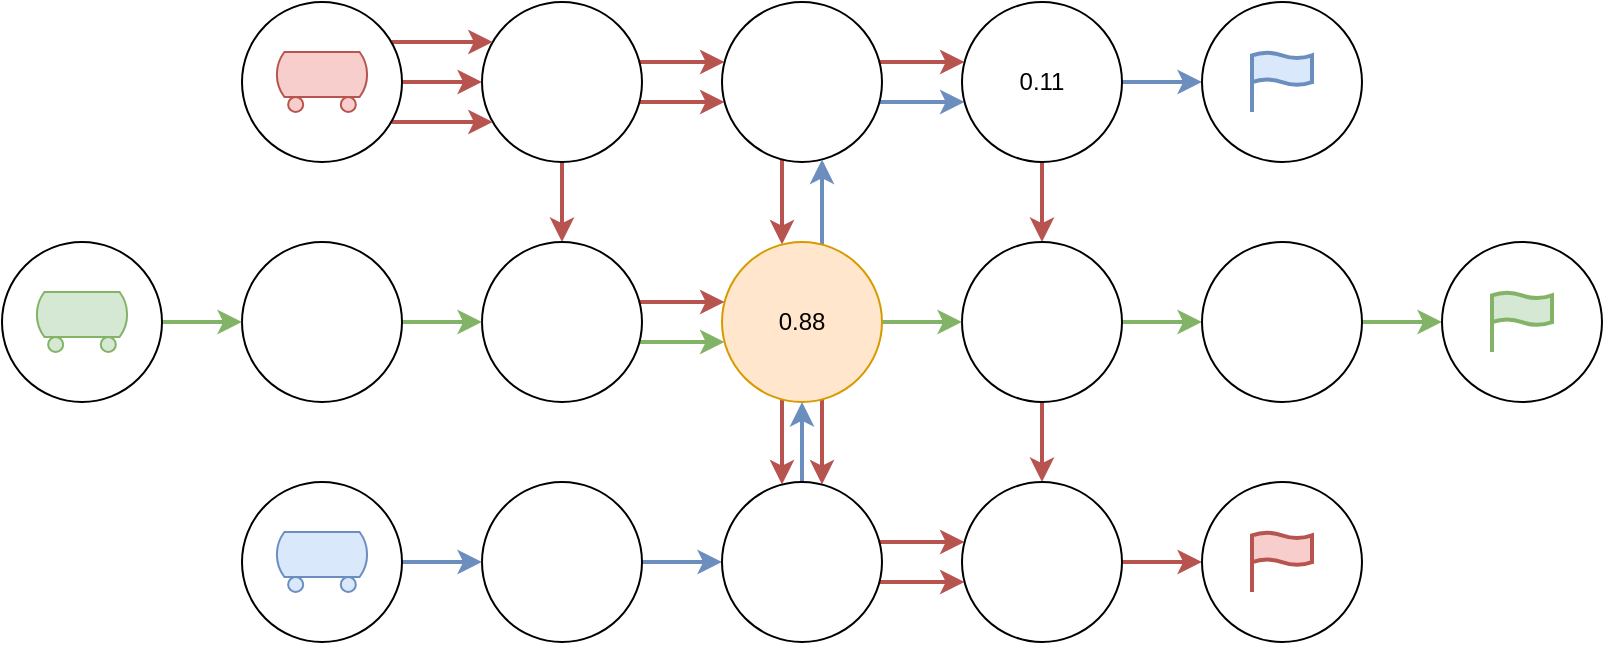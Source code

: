 <mxfile version="20.3.0" type="device"><diagram id="VApJg41OSYqT3mNRTLiW" name="Page-1"><mxGraphModel dx="1422" dy="905" grid="1" gridSize="10" guides="1" tooltips="1" connect="1" arrows="1" fold="1" page="1" pageScale="1" pageWidth="827" pageHeight="1169" math="0" shadow="0"><root><mxCell id="0"/><mxCell id="1" parent="0"/><mxCell id="HZQaFSu9RsTNw6BSJjp1-1" value="" style="edgeStyle=orthogonalEdgeStyle;rounded=0;orthogonalLoop=1;jettySize=auto;html=1;strokeWidth=2;fillColor=#f8cecc;strokeColor=#b85450;" parent="1" source="HZQaFSu9RsTNw6BSJjp1-4" target="HZQaFSu9RsTNw6BSJjp1-19" edge="1"><mxGeometry relative="1" as="geometry"/></mxCell><mxCell id="HZQaFSu9RsTNw6BSJjp1-2" value="" style="edgeStyle=orthogonalEdgeStyle;rounded=0;orthogonalLoop=1;jettySize=auto;html=1;strokeWidth=2;fillColor=#f8cecc;strokeColor=#b85450;" parent="1" source="HZQaFSu9RsTNw6BSJjp1-4" target="HZQaFSu9RsTNw6BSJjp1-8" edge="1"><mxGeometry relative="1" as="geometry"><Array as="points"><mxPoint x="380" y="570"/><mxPoint x="380" y="570"/></Array></mxGeometry></mxCell><mxCell id="HZQaFSu9RsTNw6BSJjp1-3" value="" style="edgeStyle=orthogonalEdgeStyle;rounded=0;orthogonalLoop=1;jettySize=auto;html=1;strokeWidth=2;fillColor=#f8cecc;strokeColor=#b85450;" parent="1" source="HZQaFSu9RsTNw6BSJjp1-4" target="HZQaFSu9RsTNw6BSJjp1-8" edge="1"><mxGeometry relative="1" as="geometry"><Array as="points"><mxPoint x="380" y="550"/><mxPoint x="380" y="550"/></Array></mxGeometry></mxCell><mxCell id="HZQaFSu9RsTNw6BSJjp1-4" value="" style="ellipse;whiteSpace=wrap;html=1;aspect=fixed;" parent="1" vertex="1"><mxGeometry x="280" y="520" width="80" height="80" as="geometry"/></mxCell><mxCell id="HZQaFSu9RsTNw6BSJjp1-5" value="" style="edgeStyle=orthogonalEdgeStyle;rounded=0;orthogonalLoop=1;jettySize=auto;html=1;strokeWidth=2;fillColor=#f8cecc;strokeColor=#b85450;" parent="1" source="HZQaFSu9RsTNw6BSJjp1-8" target="HZQaFSu9RsTNw6BSJjp1-17" edge="1"><mxGeometry relative="1" as="geometry"><Array as="points"><mxPoint x="430" y="610"/><mxPoint x="430" y="610"/></Array></mxGeometry></mxCell><mxCell id="HZQaFSu9RsTNw6BSJjp1-6" value="" style="edgeStyle=orthogonalEdgeStyle;rounded=0;orthogonalLoop=1;jettySize=auto;html=1;strokeWidth=2;fillColor=#f8cecc;strokeColor=#b85450;" parent="1" source="HZQaFSu9RsTNw6BSJjp1-8" target="HZQaFSu9RsTNw6BSJjp1-11" edge="1"><mxGeometry relative="1" as="geometry"><Array as="points"><mxPoint x="500" y="550"/><mxPoint x="500" y="550"/></Array></mxGeometry></mxCell><mxCell id="HZQaFSu9RsTNw6BSJjp1-7" value="" style="edgeStyle=orthogonalEdgeStyle;rounded=0;orthogonalLoop=1;jettySize=auto;html=1;strokeWidth=2;fillColor=#dae8fc;strokeColor=#6c8ebf;" parent="1" source="HZQaFSu9RsTNw6BSJjp1-8" target="HZQaFSu9RsTNw6BSJjp1-11" edge="1"><mxGeometry relative="1" as="geometry"><Array as="points"><mxPoint x="500" y="570"/><mxPoint x="500" y="570"/></Array></mxGeometry></mxCell><mxCell id="HZQaFSu9RsTNw6BSJjp1-8" value="" style="ellipse;whiteSpace=wrap;html=1;aspect=fixed;" parent="1" vertex="1"><mxGeometry x="400" y="520" width="80" height="80" as="geometry"/></mxCell><mxCell id="HZQaFSu9RsTNw6BSJjp1-9" value="" style="edgeStyle=orthogonalEdgeStyle;rounded=0;orthogonalLoop=1;jettySize=auto;html=1;strokeWidth=2;fillColor=#f8cecc;strokeColor=#b85450;" parent="1" source="HZQaFSu9RsTNw6BSJjp1-11" target="HZQaFSu9RsTNw6BSJjp1-13" edge="1"><mxGeometry relative="1" as="geometry"/></mxCell><mxCell id="HZQaFSu9RsTNw6BSJjp1-10" value="" style="edgeStyle=orthogonalEdgeStyle;rounded=0;orthogonalLoop=1;jettySize=auto;html=1;strokeWidth=2;fillColor=#dae8fc;strokeColor=#6c8ebf;" parent="1" source="HZQaFSu9RsTNw6BSJjp1-11" target="HZQaFSu9RsTNw6BSJjp1-37" edge="1"><mxGeometry relative="1" as="geometry"/></mxCell><mxCell id="HZQaFSu9RsTNw6BSJjp1-11" value="0.11" style="ellipse;whiteSpace=wrap;html=1;aspect=fixed;" parent="1" vertex="1"><mxGeometry x="520" y="520" width="80" height="80" as="geometry"/></mxCell><mxCell id="HZQaFSu9RsTNw6BSJjp1-12" value="" style="edgeStyle=orthogonalEdgeStyle;rounded=0;orthogonalLoop=1;jettySize=auto;html=1;strokeWidth=2;fillColor=#f8cecc;strokeColor=#b85450;" parent="1" source="HZQaFSu9RsTNw6BSJjp1-13" target="HZQaFSu9RsTNw6BSJjp1-27" edge="1"><mxGeometry relative="1" as="geometry"/></mxCell><mxCell id="HZQaFSu9RsTNw6BSJjp1-49" value="" style="edgeStyle=orthogonalEdgeStyle;rounded=0;orthogonalLoop=1;jettySize=auto;html=1;strokeWidth=2;fillColor=#d5e8d4;strokeColor=#82b366;" parent="1" source="HZQaFSu9RsTNw6BSJjp1-13" target="HZQaFSu9RsTNw6BSJjp1-43" edge="1"><mxGeometry relative="1" as="geometry"/></mxCell><mxCell id="HZQaFSu9RsTNw6BSJjp1-13" value="" style="ellipse;whiteSpace=wrap;html=1;aspect=fixed;" parent="1" vertex="1"><mxGeometry x="520" y="640" width="80" height="80" as="geometry"/></mxCell><mxCell id="HZQaFSu9RsTNw6BSJjp1-14" value="" style="edgeStyle=orthogonalEdgeStyle;rounded=0;orthogonalLoop=1;jettySize=auto;html=1;strokeWidth=2;fillColor=#f8cecc;strokeColor=#b85450;" parent="1" source="HZQaFSu9RsTNw6BSJjp1-17" target="HZQaFSu9RsTNw6BSJjp1-25" edge="1"><mxGeometry relative="1" as="geometry"><Array as="points"><mxPoint x="430" y="740"/><mxPoint x="430" y="740"/></Array></mxGeometry></mxCell><mxCell id="HZQaFSu9RsTNw6BSJjp1-15" value="" style="edgeStyle=orthogonalEdgeStyle;rounded=0;orthogonalLoop=1;jettySize=auto;html=1;strokeWidth=2;fillColor=#f8cecc;strokeColor=#b85450;" parent="1" source="HZQaFSu9RsTNw6BSJjp1-17" target="HZQaFSu9RsTNw6BSJjp1-25" edge="1"><mxGeometry relative="1" as="geometry"><Array as="points"><mxPoint x="450" y="750"/><mxPoint x="450" y="750"/></Array></mxGeometry></mxCell><mxCell id="HZQaFSu9RsTNw6BSJjp1-16" value="" style="edgeStyle=orthogonalEdgeStyle;rounded=0;orthogonalLoop=1;jettySize=auto;html=1;strokeWidth=2;fillColor=#dae8fc;strokeColor=#6c8ebf;" parent="1" source="HZQaFSu9RsTNw6BSJjp1-17" target="HZQaFSu9RsTNw6BSJjp1-8" edge="1"><mxGeometry relative="1" as="geometry"><Array as="points"><mxPoint x="450" y="620"/><mxPoint x="450" y="620"/></Array></mxGeometry></mxCell><mxCell id="HZQaFSu9RsTNw6BSJjp1-48" value="" style="edgeStyle=orthogonalEdgeStyle;rounded=0;orthogonalLoop=1;jettySize=auto;html=1;strokeWidth=2;fillColor=#d5e8d4;strokeColor=#82b366;" parent="1" source="HZQaFSu9RsTNw6BSJjp1-17" target="HZQaFSu9RsTNw6BSJjp1-13" edge="1"><mxGeometry relative="1" as="geometry"/></mxCell><mxCell id="HZQaFSu9RsTNw6BSJjp1-17" value="0.88" style="ellipse;whiteSpace=wrap;html=1;aspect=fixed;fillColor=#ffe6cc;strokeColor=#d79b00;" parent="1" vertex="1"><mxGeometry x="400" y="640" width="80" height="80" as="geometry"/></mxCell><mxCell id="HZQaFSu9RsTNw6BSJjp1-18" value="" style="edgeStyle=orthogonalEdgeStyle;rounded=0;orthogonalLoop=1;jettySize=auto;html=1;strokeWidth=2;fillColor=#f8cecc;strokeColor=#b85450;" parent="1" source="HZQaFSu9RsTNw6BSJjp1-19" target="HZQaFSu9RsTNw6BSJjp1-17" edge="1"><mxGeometry relative="1" as="geometry"><Array as="points"><mxPoint x="370" y="670"/><mxPoint x="370" y="670"/></Array></mxGeometry></mxCell><mxCell id="HZQaFSu9RsTNw6BSJjp1-47" value="" style="edgeStyle=orthogonalEdgeStyle;rounded=0;orthogonalLoop=1;jettySize=auto;html=1;strokeWidth=2;fillColor=#d5e8d4;strokeColor=#82b366;" parent="1" source="HZQaFSu9RsTNw6BSJjp1-19" target="HZQaFSu9RsTNw6BSJjp1-17" edge="1"><mxGeometry relative="1" as="geometry"><Array as="points"><mxPoint x="370" y="690"/><mxPoint x="370" y="690"/></Array></mxGeometry></mxCell><mxCell id="HZQaFSu9RsTNw6BSJjp1-19" value="" style="ellipse;whiteSpace=wrap;html=1;aspect=fixed;" parent="1" vertex="1"><mxGeometry x="280" y="640" width="80" height="80" as="geometry"/></mxCell><mxCell id="HZQaFSu9RsTNw6BSJjp1-20" value="" style="edgeStyle=orthogonalEdgeStyle;rounded=0;orthogonalLoop=1;jettySize=auto;html=1;strokeWidth=2;fillColor=#dae8fc;strokeColor=#6c8ebf;" parent="1" source="HZQaFSu9RsTNw6BSJjp1-21" target="HZQaFSu9RsTNw6BSJjp1-25" edge="1"><mxGeometry relative="1" as="geometry"/></mxCell><mxCell id="HZQaFSu9RsTNw6BSJjp1-21" value="" style="ellipse;whiteSpace=wrap;html=1;aspect=fixed;" parent="1" vertex="1"><mxGeometry x="280" y="760" width="80" height="80" as="geometry"/></mxCell><mxCell id="HZQaFSu9RsTNw6BSJjp1-22" value="" style="edgeStyle=orthogonalEdgeStyle;rounded=0;orthogonalLoop=1;jettySize=auto;html=1;strokeWidth=2;fillColor=#f8cecc;strokeColor=#b85450;" parent="1" source="HZQaFSu9RsTNw6BSJjp1-25" target="HZQaFSu9RsTNw6BSJjp1-27" edge="1"><mxGeometry relative="1" as="geometry"><Array as="points"><mxPoint x="490" y="810"/><mxPoint x="490" y="810"/></Array></mxGeometry></mxCell><mxCell id="HZQaFSu9RsTNw6BSJjp1-23" value="" style="edgeStyle=orthogonalEdgeStyle;rounded=0;orthogonalLoop=1;jettySize=auto;html=1;strokeWidth=2;fillColor=#f8cecc;strokeColor=#b85450;" parent="1" source="HZQaFSu9RsTNw6BSJjp1-25" target="HZQaFSu9RsTNw6BSJjp1-27" edge="1"><mxGeometry relative="1" as="geometry"><Array as="points"><mxPoint x="500" y="790"/><mxPoint x="500" y="790"/></Array></mxGeometry></mxCell><mxCell id="HZQaFSu9RsTNw6BSJjp1-24" value="" style="edgeStyle=orthogonalEdgeStyle;rounded=0;orthogonalLoop=1;jettySize=auto;html=1;strokeWidth=2;fillColor=#dae8fc;strokeColor=#6c8ebf;" parent="1" source="HZQaFSu9RsTNw6BSJjp1-25" target="HZQaFSu9RsTNw6BSJjp1-17" edge="1"><mxGeometry relative="1" as="geometry"/></mxCell><mxCell id="HZQaFSu9RsTNw6BSJjp1-25" value="" style="ellipse;whiteSpace=wrap;html=1;aspect=fixed;" parent="1" vertex="1"><mxGeometry x="400" y="760" width="80" height="80" as="geometry"/></mxCell><mxCell id="HZQaFSu9RsTNw6BSJjp1-26" value="" style="edgeStyle=orthogonalEdgeStyle;rounded=0;orthogonalLoop=1;jettySize=auto;html=1;strokeWidth=2;fillColor=#f8cecc;strokeColor=#b85450;" parent="1" source="HZQaFSu9RsTNw6BSJjp1-27" target="HZQaFSu9RsTNw6BSJjp1-32" edge="1"><mxGeometry relative="1" as="geometry"/></mxCell><mxCell id="HZQaFSu9RsTNw6BSJjp1-27" value="" style="ellipse;whiteSpace=wrap;html=1;aspect=fixed;" parent="1" vertex="1"><mxGeometry x="520" y="760" width="80" height="80" as="geometry"/></mxCell><mxCell id="HZQaFSu9RsTNw6BSJjp1-28" value="" style="edgeStyle=orthogonalEdgeStyle;rounded=0;orthogonalLoop=1;jettySize=auto;html=1;strokeWidth=2;fillColor=#f8cecc;strokeColor=#b85450;" parent="1" source="HZQaFSu9RsTNw6BSJjp1-31" target="HZQaFSu9RsTNw6BSJjp1-4" edge="1"><mxGeometry relative="1" as="geometry"><Array as="points"><mxPoint x="250" y="540"/><mxPoint x="250" y="540"/></Array></mxGeometry></mxCell><mxCell id="HZQaFSu9RsTNw6BSJjp1-29" value="" style="edgeStyle=orthogonalEdgeStyle;rounded=0;orthogonalLoop=1;jettySize=auto;html=1;strokeWidth=2;fillColor=#f8cecc;strokeColor=#b85450;" parent="1" source="HZQaFSu9RsTNw6BSJjp1-31" target="HZQaFSu9RsTNw6BSJjp1-4" edge="1"><mxGeometry relative="1" as="geometry"><Array as="points"><mxPoint x="250" y="580"/><mxPoint x="250" y="580"/></Array></mxGeometry></mxCell><mxCell id="HZQaFSu9RsTNw6BSJjp1-30" value="" style="edgeStyle=orthogonalEdgeStyle;rounded=0;orthogonalLoop=1;jettySize=auto;html=1;strokeWidth=2;fillColor=#f8cecc;strokeColor=#b85450;" parent="1" source="HZQaFSu9RsTNw6BSJjp1-31" target="HZQaFSu9RsTNw6BSJjp1-4" edge="1"><mxGeometry relative="1" as="geometry"/></mxCell><mxCell id="HZQaFSu9RsTNw6BSJjp1-31" value="" style="ellipse;whiteSpace=wrap;html=1;aspect=fixed;" parent="1" vertex="1"><mxGeometry x="160" y="520" width="80" height="80" as="geometry"/></mxCell><mxCell id="HZQaFSu9RsTNw6BSJjp1-32" value="" style="ellipse;whiteSpace=wrap;html=1;aspect=fixed;" parent="1" vertex="1"><mxGeometry x="640" y="760" width="80" height="80" as="geometry"/></mxCell><mxCell id="HZQaFSu9RsTNw6BSJjp1-33" value="" style="verticalLabelPosition=bottom;outlineConnect=0;align=center;dashed=0;html=1;verticalAlign=top;shape=mxgraph.pid.misc.tank_car,_tank_wagon;fillColor=#f8cecc;strokeColor=#b85450;" parent="1" vertex="1"><mxGeometry x="176.18" y="545" width="47.63" height="30" as="geometry"/></mxCell><mxCell id="HZQaFSu9RsTNw6BSJjp1-34" value="" style="html=1;verticalLabelPosition=bottom;align=center;labelBackgroundColor=#ffffff;verticalAlign=top;strokeWidth=2;strokeColor=#b85450;shadow=0;dashed=0;shape=mxgraph.ios7.icons.flag;fillColor=#f8cecc;" parent="1" vertex="1"><mxGeometry x="665" y="785" width="30" height="30" as="geometry"/></mxCell><mxCell id="HZQaFSu9RsTNw6BSJjp1-35" value="" style="edgeStyle=orthogonalEdgeStyle;rounded=0;orthogonalLoop=1;jettySize=auto;html=1;strokeWidth=2;fillColor=#dae8fc;strokeColor=#6c8ebf;" parent="1" source="HZQaFSu9RsTNw6BSJjp1-36" target="HZQaFSu9RsTNw6BSJjp1-21" edge="1"><mxGeometry relative="1" as="geometry"/></mxCell><mxCell id="HZQaFSu9RsTNw6BSJjp1-36" value="" style="ellipse;whiteSpace=wrap;html=1;aspect=fixed;" parent="1" vertex="1"><mxGeometry x="160" y="760" width="80" height="80" as="geometry"/></mxCell><mxCell id="HZQaFSu9RsTNw6BSJjp1-37" value="" style="ellipse;whiteSpace=wrap;html=1;aspect=fixed;" parent="1" vertex="1"><mxGeometry x="640" y="520" width="80" height="80" as="geometry"/></mxCell><mxCell id="HZQaFSu9RsTNw6BSJjp1-38" value="" style="verticalLabelPosition=bottom;outlineConnect=0;align=center;dashed=0;html=1;verticalAlign=top;shape=mxgraph.pid.misc.tank_car,_tank_wagon;fillColor=#dae8fc;strokeColor=#6c8ebf;" parent="1" vertex="1"><mxGeometry x="176.18" y="785" width="47.63" height="30" as="geometry"/></mxCell><mxCell id="HZQaFSu9RsTNw6BSJjp1-39" value="" style="html=1;verticalLabelPosition=bottom;align=center;labelBackgroundColor=#ffffff;verticalAlign=top;strokeWidth=2;strokeColor=#6c8ebf;shadow=0;dashed=0;shape=mxgraph.ios7.icons.flag;fillColor=#dae8fc;" parent="1" vertex="1"><mxGeometry x="665" y="545" width="30" height="30" as="geometry"/></mxCell><mxCell id="HZQaFSu9RsTNw6BSJjp1-46" value="" style="edgeStyle=orthogonalEdgeStyle;rounded=0;orthogonalLoop=1;jettySize=auto;html=1;strokeWidth=2;fillColor=#d5e8d4;strokeColor=#82b366;" parent="1" source="HZQaFSu9RsTNw6BSJjp1-40" target="HZQaFSu9RsTNw6BSJjp1-19" edge="1"><mxGeometry relative="1" as="geometry"/></mxCell><mxCell id="HZQaFSu9RsTNw6BSJjp1-40" value="" style="ellipse;whiteSpace=wrap;html=1;aspect=fixed;" parent="1" vertex="1"><mxGeometry x="160" y="640" width="80" height="80" as="geometry"/></mxCell><mxCell id="HZQaFSu9RsTNw6BSJjp1-41" value="" style="verticalLabelPosition=bottom;outlineConnect=0;align=center;dashed=0;html=1;verticalAlign=top;shape=mxgraph.pid.misc.tank_car,_tank_wagon;fillColor=#f8cecc;strokeColor=#b85450;" parent="1" vertex="1"><mxGeometry x="56.18" y="665" width="47.63" height="30" as="geometry"/></mxCell><mxCell id="HZQaFSu9RsTNw6BSJjp1-45" value="" style="edgeStyle=orthogonalEdgeStyle;rounded=0;orthogonalLoop=1;jettySize=auto;html=1;strokeWidth=2;fillColor=#d5e8d4;strokeColor=#82b366;" parent="1" source="HZQaFSu9RsTNw6BSJjp1-42" target="HZQaFSu9RsTNw6BSJjp1-40" edge="1"><mxGeometry relative="1" as="geometry"/></mxCell><mxCell id="HZQaFSu9RsTNw6BSJjp1-42" value="" style="ellipse;whiteSpace=wrap;html=1;aspect=fixed;" parent="1" vertex="1"><mxGeometry x="40" y="640" width="80" height="80" as="geometry"/></mxCell><mxCell id="HZQaFSu9RsTNw6BSJjp1-50" value="" style="edgeStyle=orthogonalEdgeStyle;rounded=0;orthogonalLoop=1;jettySize=auto;html=1;strokeWidth=2;fillColor=#d5e8d4;strokeColor=#82b366;" parent="1" source="HZQaFSu9RsTNw6BSJjp1-43" target="HZQaFSu9RsTNw6BSJjp1-44" edge="1"><mxGeometry relative="1" as="geometry"/></mxCell><mxCell id="HZQaFSu9RsTNw6BSJjp1-43" value="" style="ellipse;whiteSpace=wrap;html=1;aspect=fixed;" parent="1" vertex="1"><mxGeometry x="640.0" y="640" width="80" height="80" as="geometry"/></mxCell><mxCell id="HZQaFSu9RsTNw6BSJjp1-44" value="" style="ellipse;whiteSpace=wrap;html=1;aspect=fixed;" parent="1" vertex="1"><mxGeometry x="760" y="640" width="80" height="80" as="geometry"/></mxCell><mxCell id="HZQaFSu9RsTNw6BSJjp1-51" value="" style="verticalLabelPosition=bottom;outlineConnect=0;align=center;dashed=0;html=1;verticalAlign=top;shape=mxgraph.pid.misc.tank_car,_tank_wagon;fillColor=#d5e8d4;strokeColor=#82b366;" parent="1" vertex="1"><mxGeometry x="56.18" y="665" width="47.63" height="30" as="geometry"/></mxCell><mxCell id="HZQaFSu9RsTNw6BSJjp1-52" value="" style="html=1;verticalLabelPosition=bottom;align=center;labelBackgroundColor=#ffffff;verticalAlign=top;strokeWidth=2;strokeColor=#82b366;shadow=0;dashed=0;shape=mxgraph.ios7.icons.flag;fillColor=#d5e8d4;" parent="1" vertex="1"><mxGeometry x="785" y="665" width="30" height="30" as="geometry"/></mxCell></root></mxGraphModel></diagram></mxfile>